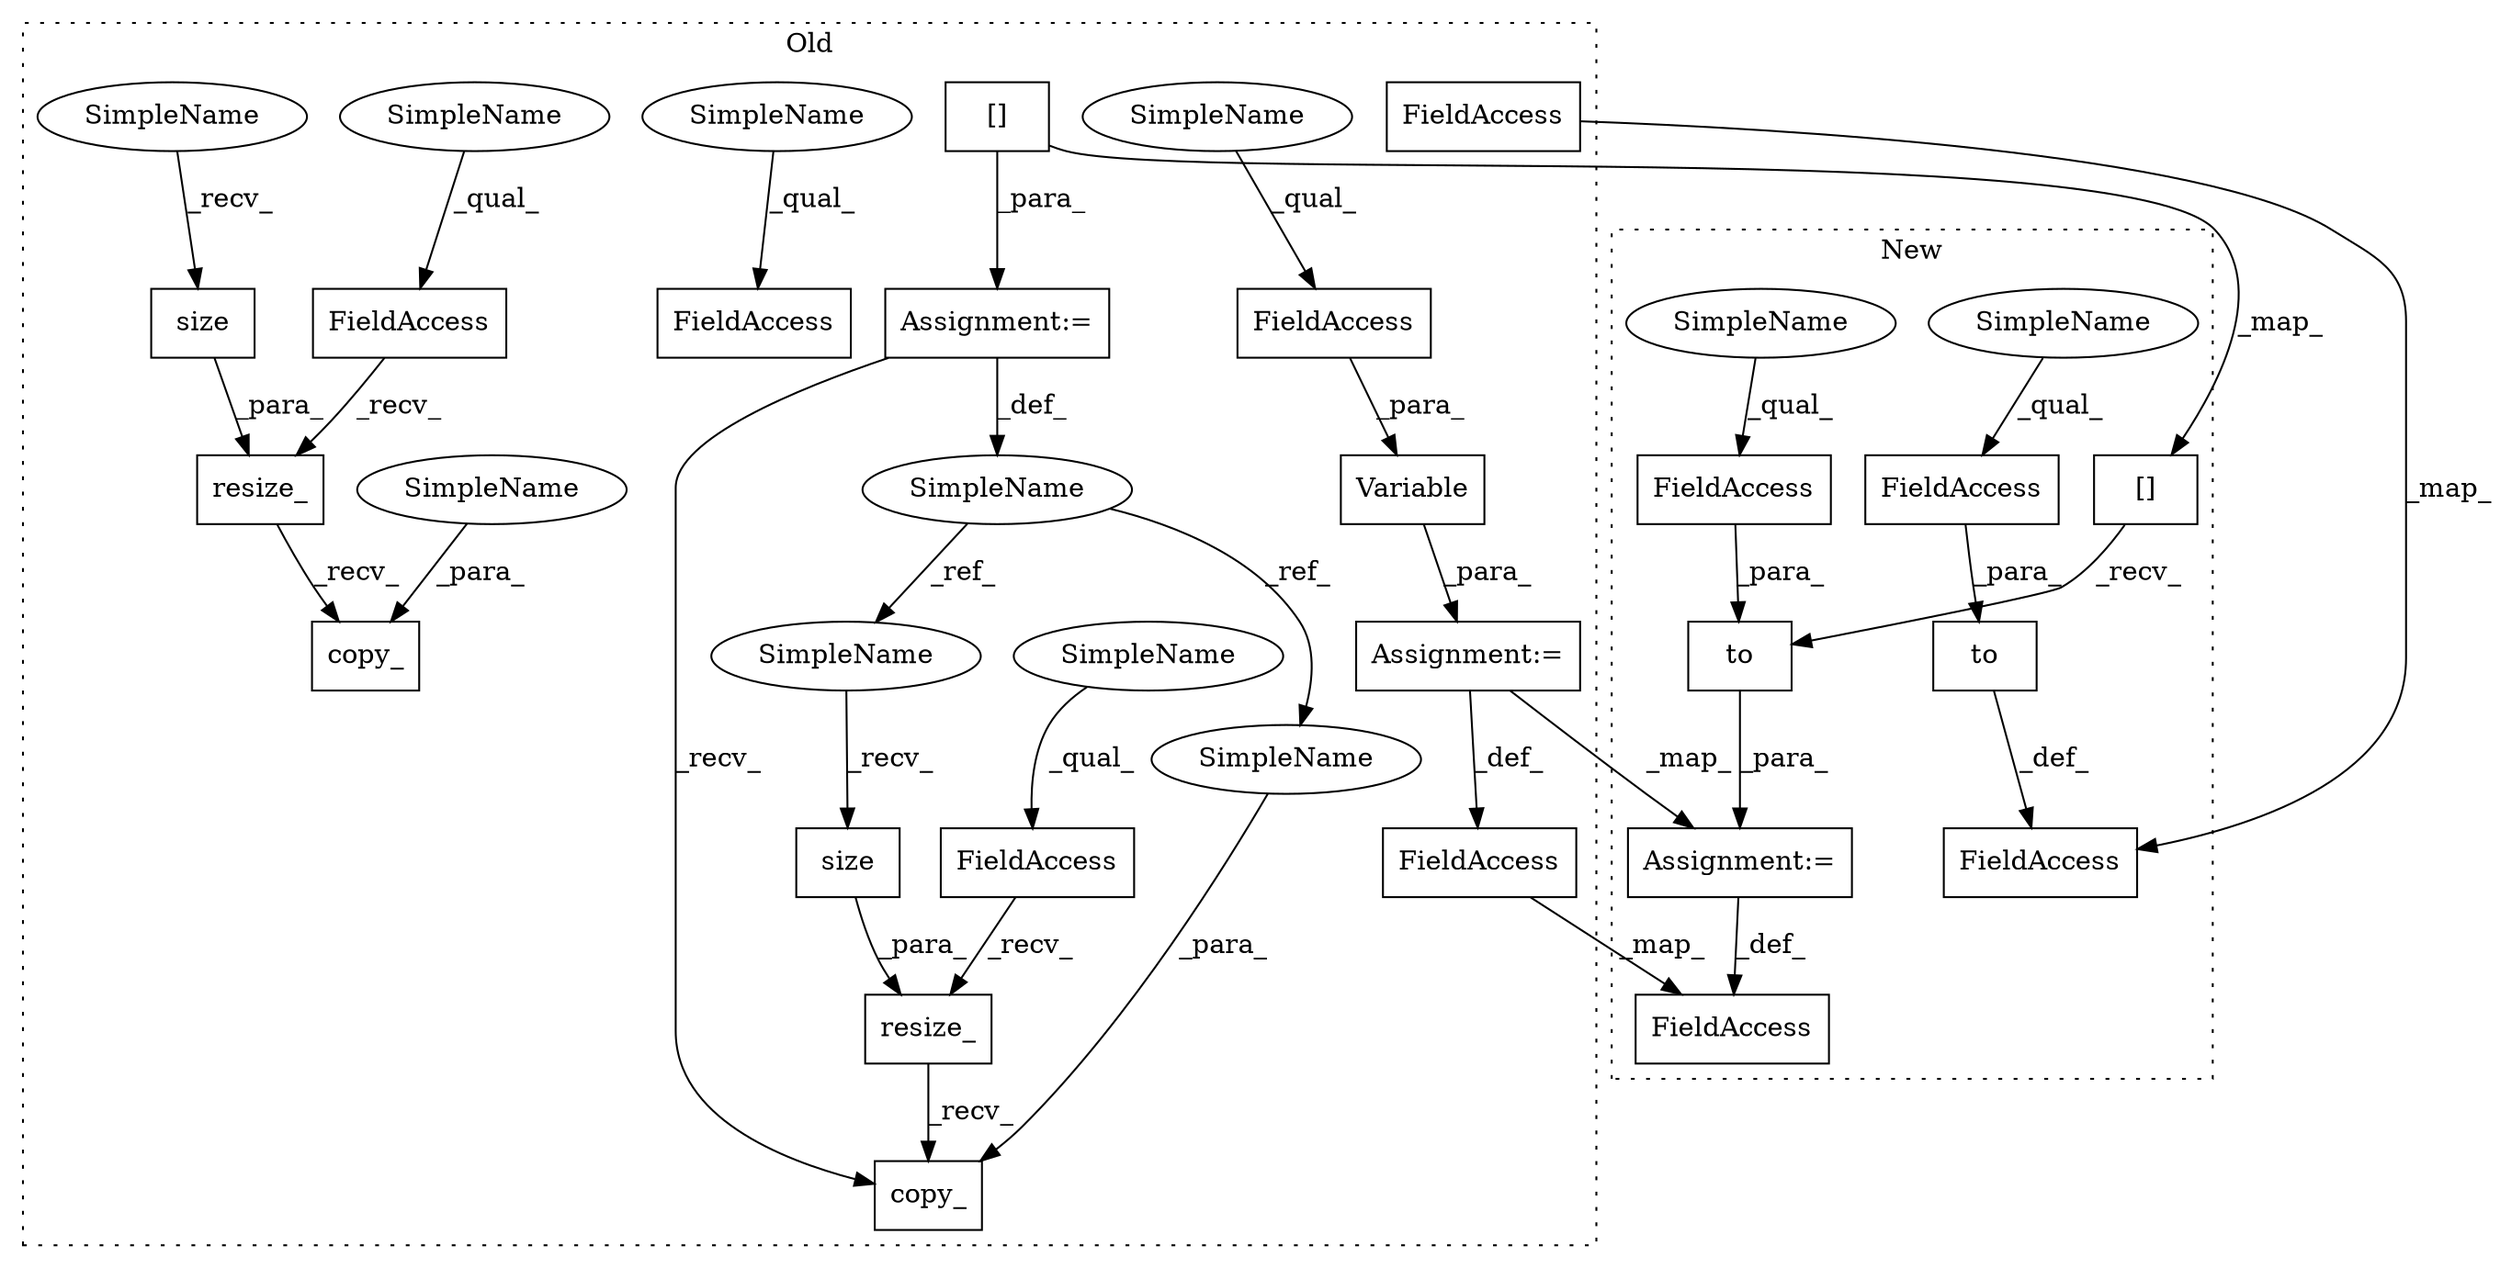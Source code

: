 digraph G {
subgraph cluster0 {
1 [label="copy_" a="32" s="5173,5188" l="6,1" shape="box"];
4 [label="resize_" a="32" s="5147,5171" l="8,1" shape="box"];
5 [label="size" a="32" s="5165" l="6" shape="box"];
6 [label="FieldAccess" a="22" s="5132" l="14" shape="box"];
7 [label="FieldAccess" a="22" s="5520" l="12" shape="box"];
9 [label="FieldAccess" a="22" s="5364" l="14" shape="box"];
10 [label="FieldAccess" a="22" s="5441" l="12" shape="box"];
11 [label="resize_" a="32" s="5454,5476" l="8,1" shape="box"];
12 [label="size" a="32" s="5470" l="6" shape="box"];
13 [label="SimpleName" a="42" s="5415" l="7" shape="ellipse"];
14 [label="copy_" a="32" s="5478,5491" l="6,1" shape="box"];
16 [label="FieldAccess" a="22" s="5500" l="10" shape="box"];
18 [label="Assignment:=" a="7" s="5510" l="1" shape="box"];
19 [label="Variable" a="32" s="5511,5541" l="9,1" shape="box"];
21 [label="Assignment:=" a="7" s="5422" l="1" shape="box"];
23 [label="[]" a="2" s="5423,5432" l="5,1" shape="box"];
24 [label="FieldAccess" a="22" s="5342" l="12" shape="box"];
26 [label="SimpleName" a="42" s="5364" l="4" shape="ellipse"];
27 [label="SimpleName" a="42" s="5132" l="4" shape="ellipse"];
28 [label="SimpleName" a="42" s="5520" l="4" shape="ellipse"];
29 [label="SimpleName" a="42" s="5441" l="4" shape="ellipse"];
30 [label="SimpleName" a="42" s="5155" l="9" shape="ellipse"];
31 [label="SimpleName" a="42" s="5179" l="9" shape="ellipse"];
34 [label="SimpleName" a="42" s="5462" l="7" shape="ellipse"];
35 [label="SimpleName" a="42" s="5484" l="7" shape="ellipse"];
label = "Old";
style="dotted";
}
subgraph cluster1 {
2 [label="to" a="32" s="4854,4868" l="3,1" shape="box"];
3 [label="FieldAccess" a="22" s="4857" l="11" shape="box"];
8 [label="FieldAccess" a="22" s="4921" l="11" shape="box"];
15 [label="FieldAccess" a="22" s="4896" l="10" shape="box"];
17 [label="Assignment:=" a="7" s="4906" l="1" shape="box"];
20 [label="to" a="32" s="4918,4932" l="3,1" shape="box"];
22 [label="[]" a="2" s="4907,4916" l="5,1" shape="box"];
25 [label="FieldAccess" a="22" s="4817" l="12" shape="box"];
32 [label="SimpleName" a="42" s="4921" l="4" shape="ellipse"];
33 [label="SimpleName" a="42" s="4857" l="4" shape="ellipse"];
label = "New";
style="dotted";
}
2 -> 25 [label="_def_"];
3 -> 2 [label="_para_"];
4 -> 1 [label="_recv_"];
5 -> 4 [label="_para_"];
6 -> 4 [label="_recv_"];
7 -> 19 [label="_para_"];
8 -> 20 [label="_para_"];
10 -> 11 [label="_recv_"];
11 -> 14 [label="_recv_"];
12 -> 11 [label="_para_"];
13 -> 34 [label="_ref_"];
13 -> 35 [label="_ref_"];
16 -> 15 [label="_map_"];
17 -> 15 [label="_def_"];
18 -> 17 [label="_map_"];
18 -> 16 [label="_def_"];
19 -> 18 [label="_para_"];
20 -> 17 [label="_para_"];
21 -> 14 [label="_recv_"];
21 -> 13 [label="_def_"];
22 -> 20 [label="_recv_"];
23 -> 21 [label="_para_"];
23 -> 22 [label="_map_"];
24 -> 25 [label="_map_"];
26 -> 9 [label="_qual_"];
27 -> 6 [label="_qual_"];
28 -> 7 [label="_qual_"];
29 -> 10 [label="_qual_"];
30 -> 5 [label="_recv_"];
31 -> 1 [label="_para_"];
32 -> 8 [label="_qual_"];
33 -> 3 [label="_qual_"];
34 -> 12 [label="_recv_"];
35 -> 14 [label="_para_"];
}